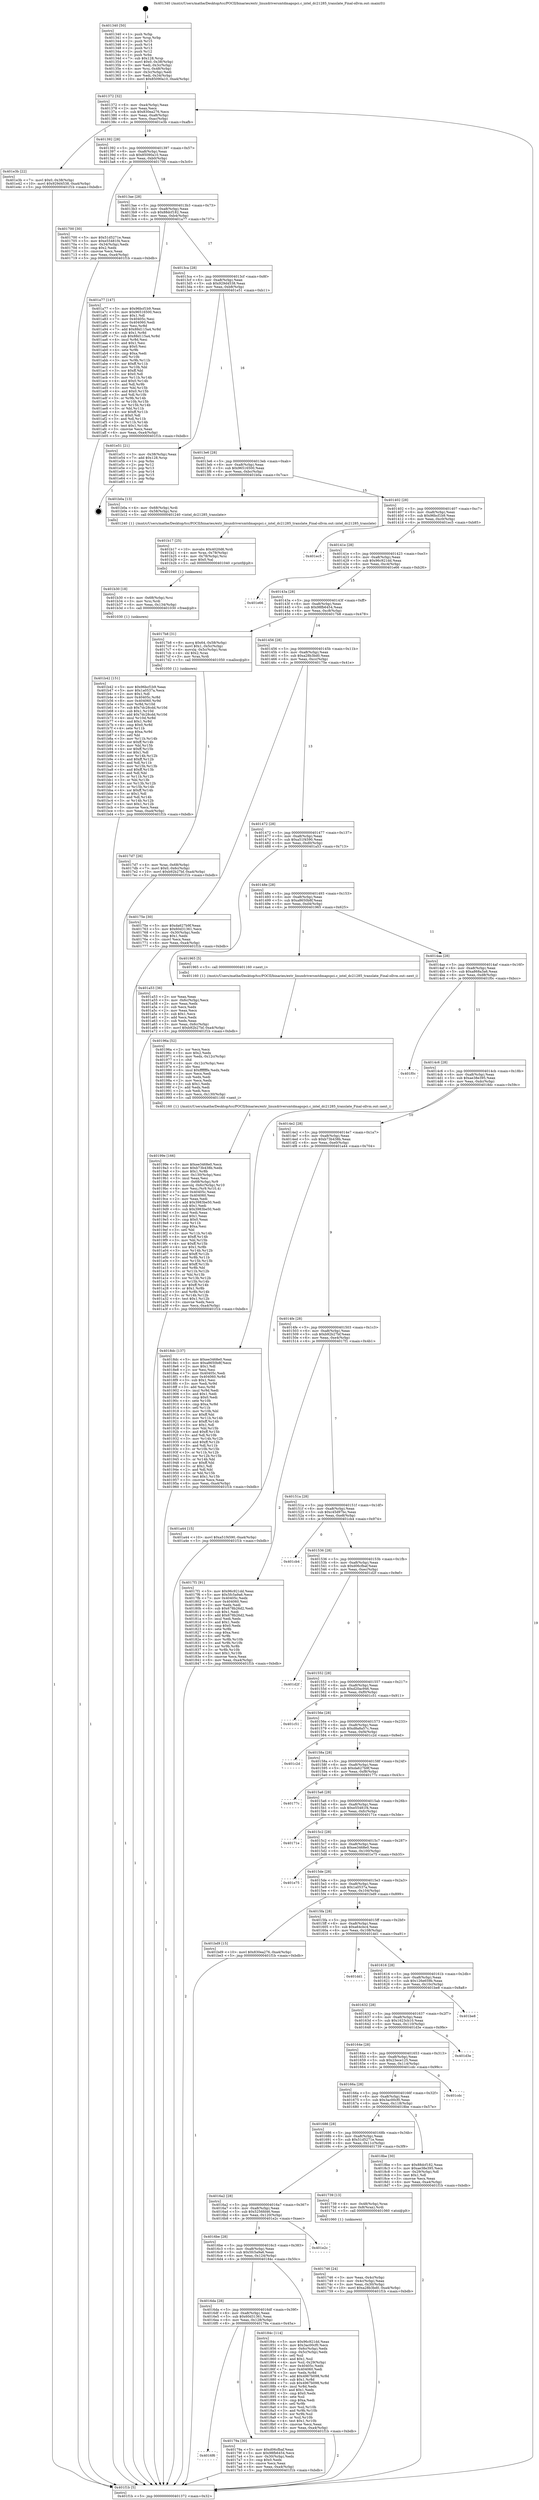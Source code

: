 digraph "0x401340" {
  label = "0x401340 (/mnt/c/Users/mathe/Desktop/tcc/POCII/binaries/extr_linuxdriversmtdmapspci.c_intel_dc21285_translate_Final-ollvm.out::main(0))"
  labelloc = "t"
  node[shape=record]

  Entry [label="",width=0.3,height=0.3,shape=circle,fillcolor=black,style=filled]
  "0x401372" [label="{
     0x401372 [32]\l
     | [instrs]\l
     &nbsp;&nbsp;0x401372 \<+6\>: mov -0xa4(%rbp),%eax\l
     &nbsp;&nbsp;0x401378 \<+2\>: mov %eax,%ecx\l
     &nbsp;&nbsp;0x40137a \<+6\>: sub $0x830ea276,%ecx\l
     &nbsp;&nbsp;0x401380 \<+6\>: mov %eax,-0xa8(%rbp)\l
     &nbsp;&nbsp;0x401386 \<+6\>: mov %ecx,-0xac(%rbp)\l
     &nbsp;&nbsp;0x40138c \<+6\>: je 0000000000401e3b \<main+0xafb\>\l
  }"]
  "0x401e3b" [label="{
     0x401e3b [22]\l
     | [instrs]\l
     &nbsp;&nbsp;0x401e3b \<+7\>: movl $0x0,-0x38(%rbp)\l
     &nbsp;&nbsp;0x401e42 \<+10\>: movl $0x929d4538,-0xa4(%rbp)\l
     &nbsp;&nbsp;0x401e4c \<+5\>: jmp 0000000000401f1b \<main+0xbdb\>\l
  }"]
  "0x401392" [label="{
     0x401392 [28]\l
     | [instrs]\l
     &nbsp;&nbsp;0x401392 \<+5\>: jmp 0000000000401397 \<main+0x57\>\l
     &nbsp;&nbsp;0x401397 \<+6\>: mov -0xa8(%rbp),%eax\l
     &nbsp;&nbsp;0x40139d \<+5\>: sub $0x85090a10,%eax\l
     &nbsp;&nbsp;0x4013a2 \<+6\>: mov %eax,-0xb0(%rbp)\l
     &nbsp;&nbsp;0x4013a8 \<+6\>: je 0000000000401700 \<main+0x3c0\>\l
  }"]
  Exit [label="",width=0.3,height=0.3,shape=circle,fillcolor=black,style=filled,peripheries=2]
  "0x401700" [label="{
     0x401700 [30]\l
     | [instrs]\l
     &nbsp;&nbsp;0x401700 \<+5\>: mov $0x51d5271e,%eax\l
     &nbsp;&nbsp;0x401705 \<+5\>: mov $0xe55481f4,%ecx\l
     &nbsp;&nbsp;0x40170a \<+3\>: mov -0x34(%rbp),%edx\l
     &nbsp;&nbsp;0x40170d \<+3\>: cmp $0x2,%edx\l
     &nbsp;&nbsp;0x401710 \<+3\>: cmovne %ecx,%eax\l
     &nbsp;&nbsp;0x401713 \<+6\>: mov %eax,-0xa4(%rbp)\l
     &nbsp;&nbsp;0x401719 \<+5\>: jmp 0000000000401f1b \<main+0xbdb\>\l
  }"]
  "0x4013ae" [label="{
     0x4013ae [28]\l
     | [instrs]\l
     &nbsp;&nbsp;0x4013ae \<+5\>: jmp 00000000004013b3 \<main+0x73\>\l
     &nbsp;&nbsp;0x4013b3 \<+6\>: mov -0xa8(%rbp),%eax\l
     &nbsp;&nbsp;0x4013b9 \<+5\>: sub $0x88dcf182,%eax\l
     &nbsp;&nbsp;0x4013be \<+6\>: mov %eax,-0xb4(%rbp)\l
     &nbsp;&nbsp;0x4013c4 \<+6\>: je 0000000000401a77 \<main+0x737\>\l
  }"]
  "0x401f1b" [label="{
     0x401f1b [5]\l
     | [instrs]\l
     &nbsp;&nbsp;0x401f1b \<+5\>: jmp 0000000000401372 \<main+0x32\>\l
  }"]
  "0x401340" [label="{
     0x401340 [50]\l
     | [instrs]\l
     &nbsp;&nbsp;0x401340 \<+1\>: push %rbp\l
     &nbsp;&nbsp;0x401341 \<+3\>: mov %rsp,%rbp\l
     &nbsp;&nbsp;0x401344 \<+2\>: push %r15\l
     &nbsp;&nbsp;0x401346 \<+2\>: push %r14\l
     &nbsp;&nbsp;0x401348 \<+2\>: push %r13\l
     &nbsp;&nbsp;0x40134a \<+2\>: push %r12\l
     &nbsp;&nbsp;0x40134c \<+1\>: push %rbx\l
     &nbsp;&nbsp;0x40134d \<+7\>: sub $0x128,%rsp\l
     &nbsp;&nbsp;0x401354 \<+7\>: movl $0x0,-0x38(%rbp)\l
     &nbsp;&nbsp;0x40135b \<+3\>: mov %edi,-0x3c(%rbp)\l
     &nbsp;&nbsp;0x40135e \<+4\>: mov %rsi,-0x48(%rbp)\l
     &nbsp;&nbsp;0x401362 \<+3\>: mov -0x3c(%rbp),%edi\l
     &nbsp;&nbsp;0x401365 \<+3\>: mov %edi,-0x34(%rbp)\l
     &nbsp;&nbsp;0x401368 \<+10\>: movl $0x85090a10,-0xa4(%rbp)\l
  }"]
  "0x401b42" [label="{
     0x401b42 [151]\l
     | [instrs]\l
     &nbsp;&nbsp;0x401b42 \<+5\>: mov $0x96bcf1b9,%eax\l
     &nbsp;&nbsp;0x401b47 \<+5\>: mov $0x1a0537a,%ecx\l
     &nbsp;&nbsp;0x401b4c \<+2\>: mov $0x1,%dl\l
     &nbsp;&nbsp;0x401b4e \<+8\>: mov 0x40405c,%r8d\l
     &nbsp;&nbsp;0x401b56 \<+8\>: mov 0x404060,%r9d\l
     &nbsp;&nbsp;0x401b5e \<+3\>: mov %r8d,%r10d\l
     &nbsp;&nbsp;0x401b61 \<+7\>: sub $0x7dc28cdd,%r10d\l
     &nbsp;&nbsp;0x401b68 \<+4\>: sub $0x1,%r10d\l
     &nbsp;&nbsp;0x401b6c \<+7\>: add $0x7dc28cdd,%r10d\l
     &nbsp;&nbsp;0x401b73 \<+4\>: imul %r10d,%r8d\l
     &nbsp;&nbsp;0x401b77 \<+4\>: and $0x1,%r8d\l
     &nbsp;&nbsp;0x401b7b \<+4\>: cmp $0x0,%r8d\l
     &nbsp;&nbsp;0x401b7f \<+4\>: sete %r11b\l
     &nbsp;&nbsp;0x401b83 \<+4\>: cmp $0xa,%r9d\l
     &nbsp;&nbsp;0x401b87 \<+3\>: setl %bl\l
     &nbsp;&nbsp;0x401b8a \<+3\>: mov %r11b,%r14b\l
     &nbsp;&nbsp;0x401b8d \<+4\>: xor $0xff,%r14b\l
     &nbsp;&nbsp;0x401b91 \<+3\>: mov %bl,%r15b\l
     &nbsp;&nbsp;0x401b94 \<+4\>: xor $0xff,%r15b\l
     &nbsp;&nbsp;0x401b98 \<+3\>: xor $0x1,%dl\l
     &nbsp;&nbsp;0x401b9b \<+3\>: mov %r14b,%r12b\l
     &nbsp;&nbsp;0x401b9e \<+4\>: and $0xff,%r12b\l
     &nbsp;&nbsp;0x401ba2 \<+3\>: and %dl,%r11b\l
     &nbsp;&nbsp;0x401ba5 \<+3\>: mov %r15b,%r13b\l
     &nbsp;&nbsp;0x401ba8 \<+4\>: and $0xff,%r13b\l
     &nbsp;&nbsp;0x401bac \<+2\>: and %dl,%bl\l
     &nbsp;&nbsp;0x401bae \<+3\>: or %r11b,%r12b\l
     &nbsp;&nbsp;0x401bb1 \<+3\>: or %bl,%r13b\l
     &nbsp;&nbsp;0x401bb4 \<+3\>: xor %r13b,%r12b\l
     &nbsp;&nbsp;0x401bb7 \<+3\>: or %r15b,%r14b\l
     &nbsp;&nbsp;0x401bba \<+4\>: xor $0xff,%r14b\l
     &nbsp;&nbsp;0x401bbe \<+3\>: or $0x1,%dl\l
     &nbsp;&nbsp;0x401bc1 \<+3\>: and %dl,%r14b\l
     &nbsp;&nbsp;0x401bc4 \<+3\>: or %r14b,%r12b\l
     &nbsp;&nbsp;0x401bc7 \<+4\>: test $0x1,%r12b\l
     &nbsp;&nbsp;0x401bcb \<+3\>: cmovne %ecx,%eax\l
     &nbsp;&nbsp;0x401bce \<+6\>: mov %eax,-0xa4(%rbp)\l
     &nbsp;&nbsp;0x401bd4 \<+5\>: jmp 0000000000401f1b \<main+0xbdb\>\l
  }"]
  "0x401a77" [label="{
     0x401a77 [147]\l
     | [instrs]\l
     &nbsp;&nbsp;0x401a77 \<+5\>: mov $0x96bcf1b9,%eax\l
     &nbsp;&nbsp;0x401a7c \<+5\>: mov $0x96516500,%ecx\l
     &nbsp;&nbsp;0x401a81 \<+2\>: mov $0x1,%dl\l
     &nbsp;&nbsp;0x401a83 \<+7\>: mov 0x40405c,%esi\l
     &nbsp;&nbsp;0x401a8a \<+7\>: mov 0x404060,%edi\l
     &nbsp;&nbsp;0x401a91 \<+3\>: mov %esi,%r8d\l
     &nbsp;&nbsp;0x401a94 \<+7\>: add $0x88d115a4,%r8d\l
     &nbsp;&nbsp;0x401a9b \<+4\>: sub $0x1,%r8d\l
     &nbsp;&nbsp;0x401a9f \<+7\>: sub $0x88d115a4,%r8d\l
     &nbsp;&nbsp;0x401aa6 \<+4\>: imul %r8d,%esi\l
     &nbsp;&nbsp;0x401aaa \<+3\>: and $0x1,%esi\l
     &nbsp;&nbsp;0x401aad \<+3\>: cmp $0x0,%esi\l
     &nbsp;&nbsp;0x401ab0 \<+4\>: sete %r9b\l
     &nbsp;&nbsp;0x401ab4 \<+3\>: cmp $0xa,%edi\l
     &nbsp;&nbsp;0x401ab7 \<+4\>: setl %r10b\l
     &nbsp;&nbsp;0x401abb \<+3\>: mov %r9b,%r11b\l
     &nbsp;&nbsp;0x401abe \<+4\>: xor $0xff,%r11b\l
     &nbsp;&nbsp;0x401ac2 \<+3\>: mov %r10b,%bl\l
     &nbsp;&nbsp;0x401ac5 \<+3\>: xor $0xff,%bl\l
     &nbsp;&nbsp;0x401ac8 \<+3\>: xor $0x0,%dl\l
     &nbsp;&nbsp;0x401acb \<+3\>: mov %r11b,%r14b\l
     &nbsp;&nbsp;0x401ace \<+4\>: and $0x0,%r14b\l
     &nbsp;&nbsp;0x401ad2 \<+3\>: and %dl,%r9b\l
     &nbsp;&nbsp;0x401ad5 \<+3\>: mov %bl,%r15b\l
     &nbsp;&nbsp;0x401ad8 \<+4\>: and $0x0,%r15b\l
     &nbsp;&nbsp;0x401adc \<+3\>: and %dl,%r10b\l
     &nbsp;&nbsp;0x401adf \<+3\>: or %r9b,%r14b\l
     &nbsp;&nbsp;0x401ae2 \<+3\>: or %r10b,%r15b\l
     &nbsp;&nbsp;0x401ae5 \<+3\>: xor %r15b,%r14b\l
     &nbsp;&nbsp;0x401ae8 \<+3\>: or %bl,%r11b\l
     &nbsp;&nbsp;0x401aeb \<+4\>: xor $0xff,%r11b\l
     &nbsp;&nbsp;0x401aef \<+3\>: or $0x0,%dl\l
     &nbsp;&nbsp;0x401af2 \<+3\>: and %dl,%r11b\l
     &nbsp;&nbsp;0x401af5 \<+3\>: or %r11b,%r14b\l
     &nbsp;&nbsp;0x401af8 \<+4\>: test $0x1,%r14b\l
     &nbsp;&nbsp;0x401afc \<+3\>: cmovne %ecx,%eax\l
     &nbsp;&nbsp;0x401aff \<+6\>: mov %eax,-0xa4(%rbp)\l
     &nbsp;&nbsp;0x401b05 \<+5\>: jmp 0000000000401f1b \<main+0xbdb\>\l
  }"]
  "0x4013ca" [label="{
     0x4013ca [28]\l
     | [instrs]\l
     &nbsp;&nbsp;0x4013ca \<+5\>: jmp 00000000004013cf \<main+0x8f\>\l
     &nbsp;&nbsp;0x4013cf \<+6\>: mov -0xa8(%rbp),%eax\l
     &nbsp;&nbsp;0x4013d5 \<+5\>: sub $0x929d4538,%eax\l
     &nbsp;&nbsp;0x4013da \<+6\>: mov %eax,-0xb8(%rbp)\l
     &nbsp;&nbsp;0x4013e0 \<+6\>: je 0000000000401e51 \<main+0xb11\>\l
  }"]
  "0x401b30" [label="{
     0x401b30 [18]\l
     | [instrs]\l
     &nbsp;&nbsp;0x401b30 \<+4\>: mov -0x68(%rbp),%rsi\l
     &nbsp;&nbsp;0x401b34 \<+3\>: mov %rsi,%rdi\l
     &nbsp;&nbsp;0x401b37 \<+6\>: mov %eax,-0x134(%rbp)\l
     &nbsp;&nbsp;0x401b3d \<+5\>: call 0000000000401030 \<free@plt\>\l
     | [calls]\l
     &nbsp;&nbsp;0x401030 \{1\} (unknown)\l
  }"]
  "0x401e51" [label="{
     0x401e51 [21]\l
     | [instrs]\l
     &nbsp;&nbsp;0x401e51 \<+3\>: mov -0x38(%rbp),%eax\l
     &nbsp;&nbsp;0x401e54 \<+7\>: add $0x128,%rsp\l
     &nbsp;&nbsp;0x401e5b \<+1\>: pop %rbx\l
     &nbsp;&nbsp;0x401e5c \<+2\>: pop %r12\l
     &nbsp;&nbsp;0x401e5e \<+2\>: pop %r13\l
     &nbsp;&nbsp;0x401e60 \<+2\>: pop %r14\l
     &nbsp;&nbsp;0x401e62 \<+2\>: pop %r15\l
     &nbsp;&nbsp;0x401e64 \<+1\>: pop %rbp\l
     &nbsp;&nbsp;0x401e65 \<+1\>: ret\l
  }"]
  "0x4013e6" [label="{
     0x4013e6 [28]\l
     | [instrs]\l
     &nbsp;&nbsp;0x4013e6 \<+5\>: jmp 00000000004013eb \<main+0xab\>\l
     &nbsp;&nbsp;0x4013eb \<+6\>: mov -0xa8(%rbp),%eax\l
     &nbsp;&nbsp;0x4013f1 \<+5\>: sub $0x96516500,%eax\l
     &nbsp;&nbsp;0x4013f6 \<+6\>: mov %eax,-0xbc(%rbp)\l
     &nbsp;&nbsp;0x4013fc \<+6\>: je 0000000000401b0a \<main+0x7ca\>\l
  }"]
  "0x401b17" [label="{
     0x401b17 [25]\l
     | [instrs]\l
     &nbsp;&nbsp;0x401b17 \<+10\>: movabs $0x4020d6,%rdi\l
     &nbsp;&nbsp;0x401b21 \<+4\>: mov %rax,-0x78(%rbp)\l
     &nbsp;&nbsp;0x401b25 \<+4\>: mov -0x78(%rbp),%rsi\l
     &nbsp;&nbsp;0x401b29 \<+2\>: mov $0x0,%al\l
     &nbsp;&nbsp;0x401b2b \<+5\>: call 0000000000401040 \<printf@plt\>\l
     | [calls]\l
     &nbsp;&nbsp;0x401040 \{1\} (unknown)\l
  }"]
  "0x401b0a" [label="{
     0x401b0a [13]\l
     | [instrs]\l
     &nbsp;&nbsp;0x401b0a \<+4\>: mov -0x68(%rbp),%rdi\l
     &nbsp;&nbsp;0x401b0e \<+4\>: mov -0x58(%rbp),%rsi\l
     &nbsp;&nbsp;0x401b12 \<+5\>: call 0000000000401240 \<intel_dc21285_translate\>\l
     | [calls]\l
     &nbsp;&nbsp;0x401240 \{1\} (/mnt/c/Users/mathe/Desktop/tcc/POCII/binaries/extr_linuxdriversmtdmapspci.c_intel_dc21285_translate_Final-ollvm.out::intel_dc21285_translate)\l
  }"]
  "0x401402" [label="{
     0x401402 [28]\l
     | [instrs]\l
     &nbsp;&nbsp;0x401402 \<+5\>: jmp 0000000000401407 \<main+0xc7\>\l
     &nbsp;&nbsp;0x401407 \<+6\>: mov -0xa8(%rbp),%eax\l
     &nbsp;&nbsp;0x40140d \<+5\>: sub $0x96bcf1b9,%eax\l
     &nbsp;&nbsp;0x401412 \<+6\>: mov %eax,-0xc0(%rbp)\l
     &nbsp;&nbsp;0x401418 \<+6\>: je 0000000000401ec5 \<main+0xb85\>\l
  }"]
  "0x40199e" [label="{
     0x40199e [166]\l
     | [instrs]\l
     &nbsp;&nbsp;0x40199e \<+5\>: mov $0xee3468e0,%ecx\l
     &nbsp;&nbsp;0x4019a3 \<+5\>: mov $0xb73b438b,%edx\l
     &nbsp;&nbsp;0x4019a8 \<+3\>: mov $0x1,%r8b\l
     &nbsp;&nbsp;0x4019ab \<+6\>: mov -0x130(%rbp),%esi\l
     &nbsp;&nbsp;0x4019b1 \<+3\>: imul %eax,%esi\l
     &nbsp;&nbsp;0x4019b4 \<+4\>: mov -0x68(%rbp),%r9\l
     &nbsp;&nbsp;0x4019b8 \<+4\>: movslq -0x6c(%rbp),%r10\l
     &nbsp;&nbsp;0x4019bc \<+4\>: mov %esi,(%r9,%r10,4)\l
     &nbsp;&nbsp;0x4019c0 \<+7\>: mov 0x40405c,%eax\l
     &nbsp;&nbsp;0x4019c7 \<+7\>: mov 0x404060,%esi\l
     &nbsp;&nbsp;0x4019ce \<+2\>: mov %eax,%edi\l
     &nbsp;&nbsp;0x4019d0 \<+6\>: add $0x3983be50,%edi\l
     &nbsp;&nbsp;0x4019d6 \<+3\>: sub $0x1,%edi\l
     &nbsp;&nbsp;0x4019d9 \<+6\>: sub $0x3983be50,%edi\l
     &nbsp;&nbsp;0x4019df \<+3\>: imul %edi,%eax\l
     &nbsp;&nbsp;0x4019e2 \<+3\>: and $0x1,%eax\l
     &nbsp;&nbsp;0x4019e5 \<+3\>: cmp $0x0,%eax\l
     &nbsp;&nbsp;0x4019e8 \<+4\>: sete %r11b\l
     &nbsp;&nbsp;0x4019ec \<+3\>: cmp $0xa,%esi\l
     &nbsp;&nbsp;0x4019ef \<+3\>: setl %bl\l
     &nbsp;&nbsp;0x4019f2 \<+3\>: mov %r11b,%r14b\l
     &nbsp;&nbsp;0x4019f5 \<+4\>: xor $0xff,%r14b\l
     &nbsp;&nbsp;0x4019f9 \<+3\>: mov %bl,%r15b\l
     &nbsp;&nbsp;0x4019fc \<+4\>: xor $0xff,%r15b\l
     &nbsp;&nbsp;0x401a00 \<+4\>: xor $0x1,%r8b\l
     &nbsp;&nbsp;0x401a04 \<+3\>: mov %r14b,%r12b\l
     &nbsp;&nbsp;0x401a07 \<+4\>: and $0xff,%r12b\l
     &nbsp;&nbsp;0x401a0b \<+3\>: and %r8b,%r11b\l
     &nbsp;&nbsp;0x401a0e \<+3\>: mov %r15b,%r13b\l
     &nbsp;&nbsp;0x401a11 \<+4\>: and $0xff,%r13b\l
     &nbsp;&nbsp;0x401a15 \<+3\>: and %r8b,%bl\l
     &nbsp;&nbsp;0x401a18 \<+3\>: or %r11b,%r12b\l
     &nbsp;&nbsp;0x401a1b \<+3\>: or %bl,%r13b\l
     &nbsp;&nbsp;0x401a1e \<+3\>: xor %r13b,%r12b\l
     &nbsp;&nbsp;0x401a21 \<+3\>: or %r15b,%r14b\l
     &nbsp;&nbsp;0x401a24 \<+4\>: xor $0xff,%r14b\l
     &nbsp;&nbsp;0x401a28 \<+4\>: or $0x1,%r8b\l
     &nbsp;&nbsp;0x401a2c \<+3\>: and %r8b,%r14b\l
     &nbsp;&nbsp;0x401a2f \<+3\>: or %r14b,%r12b\l
     &nbsp;&nbsp;0x401a32 \<+4\>: test $0x1,%r12b\l
     &nbsp;&nbsp;0x401a36 \<+3\>: cmovne %edx,%ecx\l
     &nbsp;&nbsp;0x401a39 \<+6\>: mov %ecx,-0xa4(%rbp)\l
     &nbsp;&nbsp;0x401a3f \<+5\>: jmp 0000000000401f1b \<main+0xbdb\>\l
  }"]
  "0x401ec5" [label="{
     0x401ec5\l
  }", style=dashed]
  "0x40141e" [label="{
     0x40141e [28]\l
     | [instrs]\l
     &nbsp;&nbsp;0x40141e \<+5\>: jmp 0000000000401423 \<main+0xe3\>\l
     &nbsp;&nbsp;0x401423 \<+6\>: mov -0xa8(%rbp),%eax\l
     &nbsp;&nbsp;0x401429 \<+5\>: sub $0x96c921dd,%eax\l
     &nbsp;&nbsp;0x40142e \<+6\>: mov %eax,-0xc4(%rbp)\l
     &nbsp;&nbsp;0x401434 \<+6\>: je 0000000000401e66 \<main+0xb26\>\l
  }"]
  "0x40196a" [label="{
     0x40196a [52]\l
     | [instrs]\l
     &nbsp;&nbsp;0x40196a \<+2\>: xor %ecx,%ecx\l
     &nbsp;&nbsp;0x40196c \<+5\>: mov $0x2,%edx\l
     &nbsp;&nbsp;0x401971 \<+6\>: mov %edx,-0x12c(%rbp)\l
     &nbsp;&nbsp;0x401977 \<+1\>: cltd\l
     &nbsp;&nbsp;0x401978 \<+6\>: mov -0x12c(%rbp),%esi\l
     &nbsp;&nbsp;0x40197e \<+2\>: idiv %esi\l
     &nbsp;&nbsp;0x401980 \<+6\>: imul $0xfffffffe,%edx,%edx\l
     &nbsp;&nbsp;0x401986 \<+2\>: mov %ecx,%edi\l
     &nbsp;&nbsp;0x401988 \<+2\>: sub %edx,%edi\l
     &nbsp;&nbsp;0x40198a \<+2\>: mov %ecx,%edx\l
     &nbsp;&nbsp;0x40198c \<+3\>: sub $0x1,%edx\l
     &nbsp;&nbsp;0x40198f \<+2\>: add %edx,%edi\l
     &nbsp;&nbsp;0x401991 \<+2\>: sub %edi,%ecx\l
     &nbsp;&nbsp;0x401993 \<+6\>: mov %ecx,-0x130(%rbp)\l
     &nbsp;&nbsp;0x401999 \<+5\>: call 0000000000401160 \<next_i\>\l
     | [calls]\l
     &nbsp;&nbsp;0x401160 \{1\} (/mnt/c/Users/mathe/Desktop/tcc/POCII/binaries/extr_linuxdriversmtdmapspci.c_intel_dc21285_translate_Final-ollvm.out::next_i)\l
  }"]
  "0x401e66" [label="{
     0x401e66\l
  }", style=dashed]
  "0x40143a" [label="{
     0x40143a [28]\l
     | [instrs]\l
     &nbsp;&nbsp;0x40143a \<+5\>: jmp 000000000040143f \<main+0xff\>\l
     &nbsp;&nbsp;0x40143f \<+6\>: mov -0xa8(%rbp),%eax\l
     &nbsp;&nbsp;0x401445 \<+5\>: sub $0x98fb6454,%eax\l
     &nbsp;&nbsp;0x40144a \<+6\>: mov %eax,-0xc8(%rbp)\l
     &nbsp;&nbsp;0x401450 \<+6\>: je 00000000004017b8 \<main+0x478\>\l
  }"]
  "0x4017d7" [label="{
     0x4017d7 [26]\l
     | [instrs]\l
     &nbsp;&nbsp;0x4017d7 \<+4\>: mov %rax,-0x68(%rbp)\l
     &nbsp;&nbsp;0x4017db \<+7\>: movl $0x0,-0x6c(%rbp)\l
     &nbsp;&nbsp;0x4017e2 \<+10\>: movl $0xb92b27bf,-0xa4(%rbp)\l
     &nbsp;&nbsp;0x4017ec \<+5\>: jmp 0000000000401f1b \<main+0xbdb\>\l
  }"]
  "0x4017b8" [label="{
     0x4017b8 [31]\l
     | [instrs]\l
     &nbsp;&nbsp;0x4017b8 \<+8\>: movq $0x64,-0x58(%rbp)\l
     &nbsp;&nbsp;0x4017c0 \<+7\>: movl $0x1,-0x5c(%rbp)\l
     &nbsp;&nbsp;0x4017c7 \<+4\>: movslq -0x5c(%rbp),%rax\l
     &nbsp;&nbsp;0x4017cb \<+4\>: shl $0x2,%rax\l
     &nbsp;&nbsp;0x4017cf \<+3\>: mov %rax,%rdi\l
     &nbsp;&nbsp;0x4017d2 \<+5\>: call 0000000000401050 \<malloc@plt\>\l
     | [calls]\l
     &nbsp;&nbsp;0x401050 \{1\} (unknown)\l
  }"]
  "0x401456" [label="{
     0x401456 [28]\l
     | [instrs]\l
     &nbsp;&nbsp;0x401456 \<+5\>: jmp 000000000040145b \<main+0x11b\>\l
     &nbsp;&nbsp;0x40145b \<+6\>: mov -0xa8(%rbp),%eax\l
     &nbsp;&nbsp;0x401461 \<+5\>: sub $0xa28b3bd0,%eax\l
     &nbsp;&nbsp;0x401466 \<+6\>: mov %eax,-0xcc(%rbp)\l
     &nbsp;&nbsp;0x40146c \<+6\>: je 000000000040175e \<main+0x41e\>\l
  }"]
  "0x4016f6" [label="{
     0x4016f6\l
  }", style=dashed]
  "0x40175e" [label="{
     0x40175e [30]\l
     | [instrs]\l
     &nbsp;&nbsp;0x40175e \<+5\>: mov $0xda627b9f,%eax\l
     &nbsp;&nbsp;0x401763 \<+5\>: mov $0x60d31361,%ecx\l
     &nbsp;&nbsp;0x401768 \<+3\>: mov -0x30(%rbp),%edx\l
     &nbsp;&nbsp;0x40176b \<+3\>: cmp $0x1,%edx\l
     &nbsp;&nbsp;0x40176e \<+3\>: cmovl %ecx,%eax\l
     &nbsp;&nbsp;0x401771 \<+6\>: mov %eax,-0xa4(%rbp)\l
     &nbsp;&nbsp;0x401777 \<+5\>: jmp 0000000000401f1b \<main+0xbdb\>\l
  }"]
  "0x401472" [label="{
     0x401472 [28]\l
     | [instrs]\l
     &nbsp;&nbsp;0x401472 \<+5\>: jmp 0000000000401477 \<main+0x137\>\l
     &nbsp;&nbsp;0x401477 \<+6\>: mov -0xa8(%rbp),%eax\l
     &nbsp;&nbsp;0x40147d \<+5\>: sub $0xa51f4590,%eax\l
     &nbsp;&nbsp;0x401482 \<+6\>: mov %eax,-0xd0(%rbp)\l
     &nbsp;&nbsp;0x401488 \<+6\>: je 0000000000401a53 \<main+0x713\>\l
  }"]
  "0x40179a" [label="{
     0x40179a [30]\l
     | [instrs]\l
     &nbsp;&nbsp;0x40179a \<+5\>: mov $0xd06cfbaf,%eax\l
     &nbsp;&nbsp;0x40179f \<+5\>: mov $0x98fb6454,%ecx\l
     &nbsp;&nbsp;0x4017a4 \<+3\>: mov -0x30(%rbp),%edx\l
     &nbsp;&nbsp;0x4017a7 \<+3\>: cmp $0x0,%edx\l
     &nbsp;&nbsp;0x4017aa \<+3\>: cmove %ecx,%eax\l
     &nbsp;&nbsp;0x4017ad \<+6\>: mov %eax,-0xa4(%rbp)\l
     &nbsp;&nbsp;0x4017b3 \<+5\>: jmp 0000000000401f1b \<main+0xbdb\>\l
  }"]
  "0x401a53" [label="{
     0x401a53 [36]\l
     | [instrs]\l
     &nbsp;&nbsp;0x401a53 \<+2\>: xor %eax,%eax\l
     &nbsp;&nbsp;0x401a55 \<+3\>: mov -0x6c(%rbp),%ecx\l
     &nbsp;&nbsp;0x401a58 \<+2\>: mov %eax,%edx\l
     &nbsp;&nbsp;0x401a5a \<+2\>: sub %ecx,%edx\l
     &nbsp;&nbsp;0x401a5c \<+2\>: mov %eax,%ecx\l
     &nbsp;&nbsp;0x401a5e \<+3\>: sub $0x1,%ecx\l
     &nbsp;&nbsp;0x401a61 \<+2\>: add %ecx,%edx\l
     &nbsp;&nbsp;0x401a63 \<+2\>: sub %edx,%eax\l
     &nbsp;&nbsp;0x401a65 \<+3\>: mov %eax,-0x6c(%rbp)\l
     &nbsp;&nbsp;0x401a68 \<+10\>: movl $0xb92b27bf,-0xa4(%rbp)\l
     &nbsp;&nbsp;0x401a72 \<+5\>: jmp 0000000000401f1b \<main+0xbdb\>\l
  }"]
  "0x40148e" [label="{
     0x40148e [28]\l
     | [instrs]\l
     &nbsp;&nbsp;0x40148e \<+5\>: jmp 0000000000401493 \<main+0x153\>\l
     &nbsp;&nbsp;0x401493 \<+6\>: mov -0xa8(%rbp),%eax\l
     &nbsp;&nbsp;0x401499 \<+5\>: sub $0xa8650b8f,%eax\l
     &nbsp;&nbsp;0x40149e \<+6\>: mov %eax,-0xd4(%rbp)\l
     &nbsp;&nbsp;0x4014a4 \<+6\>: je 0000000000401965 \<main+0x625\>\l
  }"]
  "0x4016da" [label="{
     0x4016da [28]\l
     | [instrs]\l
     &nbsp;&nbsp;0x4016da \<+5\>: jmp 00000000004016df \<main+0x39f\>\l
     &nbsp;&nbsp;0x4016df \<+6\>: mov -0xa8(%rbp),%eax\l
     &nbsp;&nbsp;0x4016e5 \<+5\>: sub $0x60d31361,%eax\l
     &nbsp;&nbsp;0x4016ea \<+6\>: mov %eax,-0x128(%rbp)\l
     &nbsp;&nbsp;0x4016f0 \<+6\>: je 000000000040179a \<main+0x45a\>\l
  }"]
  "0x401965" [label="{
     0x401965 [5]\l
     | [instrs]\l
     &nbsp;&nbsp;0x401965 \<+5\>: call 0000000000401160 \<next_i\>\l
     | [calls]\l
     &nbsp;&nbsp;0x401160 \{1\} (/mnt/c/Users/mathe/Desktop/tcc/POCII/binaries/extr_linuxdriversmtdmapspci.c_intel_dc21285_translate_Final-ollvm.out::next_i)\l
  }"]
  "0x4014aa" [label="{
     0x4014aa [28]\l
     | [instrs]\l
     &nbsp;&nbsp;0x4014aa \<+5\>: jmp 00000000004014af \<main+0x16f\>\l
     &nbsp;&nbsp;0x4014af \<+6\>: mov -0xa8(%rbp),%eax\l
     &nbsp;&nbsp;0x4014b5 \<+5\>: sub $0xa868a3a6,%eax\l
     &nbsp;&nbsp;0x4014ba \<+6\>: mov %eax,-0xd8(%rbp)\l
     &nbsp;&nbsp;0x4014c0 \<+6\>: je 0000000000401f0c \<main+0xbcc\>\l
  }"]
  "0x40184c" [label="{
     0x40184c [114]\l
     | [instrs]\l
     &nbsp;&nbsp;0x40184c \<+5\>: mov $0x96c921dd,%eax\l
     &nbsp;&nbsp;0x401851 \<+5\>: mov $0x3ac00cf0,%ecx\l
     &nbsp;&nbsp;0x401856 \<+3\>: mov -0x6c(%rbp),%edx\l
     &nbsp;&nbsp;0x401859 \<+3\>: cmp -0x5c(%rbp),%edx\l
     &nbsp;&nbsp;0x40185c \<+4\>: setl %sil\l
     &nbsp;&nbsp;0x401860 \<+4\>: and $0x1,%sil\l
     &nbsp;&nbsp;0x401864 \<+4\>: mov %sil,-0x29(%rbp)\l
     &nbsp;&nbsp;0x401868 \<+7\>: mov 0x40405c,%edx\l
     &nbsp;&nbsp;0x40186f \<+7\>: mov 0x404060,%edi\l
     &nbsp;&nbsp;0x401876 \<+3\>: mov %edx,%r8d\l
     &nbsp;&nbsp;0x401879 \<+7\>: add $0x4967b098,%r8d\l
     &nbsp;&nbsp;0x401880 \<+4\>: sub $0x1,%r8d\l
     &nbsp;&nbsp;0x401884 \<+7\>: sub $0x4967b098,%r8d\l
     &nbsp;&nbsp;0x40188b \<+4\>: imul %r8d,%edx\l
     &nbsp;&nbsp;0x40188f \<+3\>: and $0x1,%edx\l
     &nbsp;&nbsp;0x401892 \<+3\>: cmp $0x0,%edx\l
     &nbsp;&nbsp;0x401895 \<+4\>: sete %sil\l
     &nbsp;&nbsp;0x401899 \<+3\>: cmp $0xa,%edi\l
     &nbsp;&nbsp;0x40189c \<+4\>: setl %r9b\l
     &nbsp;&nbsp;0x4018a0 \<+3\>: mov %sil,%r10b\l
     &nbsp;&nbsp;0x4018a3 \<+3\>: and %r9b,%r10b\l
     &nbsp;&nbsp;0x4018a6 \<+3\>: xor %r9b,%sil\l
     &nbsp;&nbsp;0x4018a9 \<+3\>: or %sil,%r10b\l
     &nbsp;&nbsp;0x4018ac \<+4\>: test $0x1,%r10b\l
     &nbsp;&nbsp;0x4018b0 \<+3\>: cmovne %ecx,%eax\l
     &nbsp;&nbsp;0x4018b3 \<+6\>: mov %eax,-0xa4(%rbp)\l
     &nbsp;&nbsp;0x4018b9 \<+5\>: jmp 0000000000401f1b \<main+0xbdb\>\l
  }"]
  "0x401f0c" [label="{
     0x401f0c\l
  }", style=dashed]
  "0x4014c6" [label="{
     0x4014c6 [28]\l
     | [instrs]\l
     &nbsp;&nbsp;0x4014c6 \<+5\>: jmp 00000000004014cb \<main+0x18b\>\l
     &nbsp;&nbsp;0x4014cb \<+6\>: mov -0xa8(%rbp),%eax\l
     &nbsp;&nbsp;0x4014d1 \<+5\>: sub $0xae38e395,%eax\l
     &nbsp;&nbsp;0x4014d6 \<+6\>: mov %eax,-0xdc(%rbp)\l
     &nbsp;&nbsp;0x4014dc \<+6\>: je 00000000004018dc \<main+0x59c\>\l
  }"]
  "0x4016be" [label="{
     0x4016be [28]\l
     | [instrs]\l
     &nbsp;&nbsp;0x4016be \<+5\>: jmp 00000000004016c3 \<main+0x383\>\l
     &nbsp;&nbsp;0x4016c3 \<+6\>: mov -0xa8(%rbp),%eax\l
     &nbsp;&nbsp;0x4016c9 \<+5\>: sub $0x5fc5a9a6,%eax\l
     &nbsp;&nbsp;0x4016ce \<+6\>: mov %eax,-0x124(%rbp)\l
     &nbsp;&nbsp;0x4016d4 \<+6\>: je 000000000040184c \<main+0x50c\>\l
  }"]
  "0x4018dc" [label="{
     0x4018dc [137]\l
     | [instrs]\l
     &nbsp;&nbsp;0x4018dc \<+5\>: mov $0xee3468e0,%eax\l
     &nbsp;&nbsp;0x4018e1 \<+5\>: mov $0xa8650b8f,%ecx\l
     &nbsp;&nbsp;0x4018e6 \<+2\>: mov $0x1,%dl\l
     &nbsp;&nbsp;0x4018e8 \<+2\>: xor %esi,%esi\l
     &nbsp;&nbsp;0x4018ea \<+7\>: mov 0x40405c,%edi\l
     &nbsp;&nbsp;0x4018f1 \<+8\>: mov 0x404060,%r8d\l
     &nbsp;&nbsp;0x4018f9 \<+3\>: sub $0x1,%esi\l
     &nbsp;&nbsp;0x4018fc \<+3\>: mov %edi,%r9d\l
     &nbsp;&nbsp;0x4018ff \<+3\>: add %esi,%r9d\l
     &nbsp;&nbsp;0x401902 \<+4\>: imul %r9d,%edi\l
     &nbsp;&nbsp;0x401906 \<+3\>: and $0x1,%edi\l
     &nbsp;&nbsp;0x401909 \<+3\>: cmp $0x0,%edi\l
     &nbsp;&nbsp;0x40190c \<+4\>: sete %r10b\l
     &nbsp;&nbsp;0x401910 \<+4\>: cmp $0xa,%r8d\l
     &nbsp;&nbsp;0x401914 \<+4\>: setl %r11b\l
     &nbsp;&nbsp;0x401918 \<+3\>: mov %r10b,%bl\l
     &nbsp;&nbsp;0x40191b \<+3\>: xor $0xff,%bl\l
     &nbsp;&nbsp;0x40191e \<+3\>: mov %r11b,%r14b\l
     &nbsp;&nbsp;0x401921 \<+4\>: xor $0xff,%r14b\l
     &nbsp;&nbsp;0x401925 \<+3\>: xor $0x1,%dl\l
     &nbsp;&nbsp;0x401928 \<+3\>: mov %bl,%r15b\l
     &nbsp;&nbsp;0x40192b \<+4\>: and $0xff,%r15b\l
     &nbsp;&nbsp;0x40192f \<+3\>: and %dl,%r10b\l
     &nbsp;&nbsp;0x401932 \<+3\>: mov %r14b,%r12b\l
     &nbsp;&nbsp;0x401935 \<+4\>: and $0xff,%r12b\l
     &nbsp;&nbsp;0x401939 \<+3\>: and %dl,%r11b\l
     &nbsp;&nbsp;0x40193c \<+3\>: or %r10b,%r15b\l
     &nbsp;&nbsp;0x40193f \<+3\>: or %r11b,%r12b\l
     &nbsp;&nbsp;0x401942 \<+3\>: xor %r12b,%r15b\l
     &nbsp;&nbsp;0x401945 \<+3\>: or %r14b,%bl\l
     &nbsp;&nbsp;0x401948 \<+3\>: xor $0xff,%bl\l
     &nbsp;&nbsp;0x40194b \<+3\>: or $0x1,%dl\l
     &nbsp;&nbsp;0x40194e \<+2\>: and %dl,%bl\l
     &nbsp;&nbsp;0x401950 \<+3\>: or %bl,%r15b\l
     &nbsp;&nbsp;0x401953 \<+4\>: test $0x1,%r15b\l
     &nbsp;&nbsp;0x401957 \<+3\>: cmovne %ecx,%eax\l
     &nbsp;&nbsp;0x40195a \<+6\>: mov %eax,-0xa4(%rbp)\l
     &nbsp;&nbsp;0x401960 \<+5\>: jmp 0000000000401f1b \<main+0xbdb\>\l
  }"]
  "0x4014e2" [label="{
     0x4014e2 [28]\l
     | [instrs]\l
     &nbsp;&nbsp;0x4014e2 \<+5\>: jmp 00000000004014e7 \<main+0x1a7\>\l
     &nbsp;&nbsp;0x4014e7 \<+6\>: mov -0xa8(%rbp),%eax\l
     &nbsp;&nbsp;0x4014ed \<+5\>: sub $0xb73b438b,%eax\l
     &nbsp;&nbsp;0x4014f2 \<+6\>: mov %eax,-0xe0(%rbp)\l
     &nbsp;&nbsp;0x4014f8 \<+6\>: je 0000000000401a44 \<main+0x704\>\l
  }"]
  "0x401e2c" [label="{
     0x401e2c\l
  }", style=dashed]
  "0x401a44" [label="{
     0x401a44 [15]\l
     | [instrs]\l
     &nbsp;&nbsp;0x401a44 \<+10\>: movl $0xa51f4590,-0xa4(%rbp)\l
     &nbsp;&nbsp;0x401a4e \<+5\>: jmp 0000000000401f1b \<main+0xbdb\>\l
  }"]
  "0x4014fe" [label="{
     0x4014fe [28]\l
     | [instrs]\l
     &nbsp;&nbsp;0x4014fe \<+5\>: jmp 0000000000401503 \<main+0x1c3\>\l
     &nbsp;&nbsp;0x401503 \<+6\>: mov -0xa8(%rbp),%eax\l
     &nbsp;&nbsp;0x401509 \<+5\>: sub $0xb92b27bf,%eax\l
     &nbsp;&nbsp;0x40150e \<+6\>: mov %eax,-0xe4(%rbp)\l
     &nbsp;&nbsp;0x401514 \<+6\>: je 00000000004017f1 \<main+0x4b1\>\l
  }"]
  "0x401746" [label="{
     0x401746 [24]\l
     | [instrs]\l
     &nbsp;&nbsp;0x401746 \<+3\>: mov %eax,-0x4c(%rbp)\l
     &nbsp;&nbsp;0x401749 \<+3\>: mov -0x4c(%rbp),%eax\l
     &nbsp;&nbsp;0x40174c \<+3\>: mov %eax,-0x30(%rbp)\l
     &nbsp;&nbsp;0x40174f \<+10\>: movl $0xa28b3bd0,-0xa4(%rbp)\l
     &nbsp;&nbsp;0x401759 \<+5\>: jmp 0000000000401f1b \<main+0xbdb\>\l
  }"]
  "0x4017f1" [label="{
     0x4017f1 [91]\l
     | [instrs]\l
     &nbsp;&nbsp;0x4017f1 \<+5\>: mov $0x96c921dd,%eax\l
     &nbsp;&nbsp;0x4017f6 \<+5\>: mov $0x5fc5a9a6,%ecx\l
     &nbsp;&nbsp;0x4017fb \<+7\>: mov 0x40405c,%edx\l
     &nbsp;&nbsp;0x401802 \<+7\>: mov 0x404060,%esi\l
     &nbsp;&nbsp;0x401809 \<+2\>: mov %edx,%edi\l
     &nbsp;&nbsp;0x40180b \<+6\>: sub $0x678b26d2,%edi\l
     &nbsp;&nbsp;0x401811 \<+3\>: sub $0x1,%edi\l
     &nbsp;&nbsp;0x401814 \<+6\>: add $0x678b26d2,%edi\l
     &nbsp;&nbsp;0x40181a \<+3\>: imul %edi,%edx\l
     &nbsp;&nbsp;0x40181d \<+3\>: and $0x1,%edx\l
     &nbsp;&nbsp;0x401820 \<+3\>: cmp $0x0,%edx\l
     &nbsp;&nbsp;0x401823 \<+4\>: sete %r8b\l
     &nbsp;&nbsp;0x401827 \<+3\>: cmp $0xa,%esi\l
     &nbsp;&nbsp;0x40182a \<+4\>: setl %r9b\l
     &nbsp;&nbsp;0x40182e \<+3\>: mov %r8b,%r10b\l
     &nbsp;&nbsp;0x401831 \<+3\>: and %r9b,%r10b\l
     &nbsp;&nbsp;0x401834 \<+3\>: xor %r9b,%r8b\l
     &nbsp;&nbsp;0x401837 \<+3\>: or %r8b,%r10b\l
     &nbsp;&nbsp;0x40183a \<+4\>: test $0x1,%r10b\l
     &nbsp;&nbsp;0x40183e \<+3\>: cmovne %ecx,%eax\l
     &nbsp;&nbsp;0x401841 \<+6\>: mov %eax,-0xa4(%rbp)\l
     &nbsp;&nbsp;0x401847 \<+5\>: jmp 0000000000401f1b \<main+0xbdb\>\l
  }"]
  "0x40151a" [label="{
     0x40151a [28]\l
     | [instrs]\l
     &nbsp;&nbsp;0x40151a \<+5\>: jmp 000000000040151f \<main+0x1df\>\l
     &nbsp;&nbsp;0x40151f \<+6\>: mov -0xa8(%rbp),%eax\l
     &nbsp;&nbsp;0x401525 \<+5\>: sub $0xc45d97bc,%eax\l
     &nbsp;&nbsp;0x40152a \<+6\>: mov %eax,-0xe8(%rbp)\l
     &nbsp;&nbsp;0x401530 \<+6\>: je 0000000000401cb4 \<main+0x974\>\l
  }"]
  "0x4016a2" [label="{
     0x4016a2 [28]\l
     | [instrs]\l
     &nbsp;&nbsp;0x4016a2 \<+5\>: jmp 00000000004016a7 \<main+0x367\>\l
     &nbsp;&nbsp;0x4016a7 \<+6\>: mov -0xa8(%rbp),%eax\l
     &nbsp;&nbsp;0x4016ad \<+5\>: sub $0x5256fd46,%eax\l
     &nbsp;&nbsp;0x4016b2 \<+6\>: mov %eax,-0x120(%rbp)\l
     &nbsp;&nbsp;0x4016b8 \<+6\>: je 0000000000401e2c \<main+0xaec\>\l
  }"]
  "0x401cb4" [label="{
     0x401cb4\l
  }", style=dashed]
  "0x401536" [label="{
     0x401536 [28]\l
     | [instrs]\l
     &nbsp;&nbsp;0x401536 \<+5\>: jmp 000000000040153b \<main+0x1fb\>\l
     &nbsp;&nbsp;0x40153b \<+6\>: mov -0xa8(%rbp),%eax\l
     &nbsp;&nbsp;0x401541 \<+5\>: sub $0xd06cfbaf,%eax\l
     &nbsp;&nbsp;0x401546 \<+6\>: mov %eax,-0xec(%rbp)\l
     &nbsp;&nbsp;0x40154c \<+6\>: je 0000000000401d2f \<main+0x9ef\>\l
  }"]
  "0x401739" [label="{
     0x401739 [13]\l
     | [instrs]\l
     &nbsp;&nbsp;0x401739 \<+4\>: mov -0x48(%rbp),%rax\l
     &nbsp;&nbsp;0x40173d \<+4\>: mov 0x8(%rax),%rdi\l
     &nbsp;&nbsp;0x401741 \<+5\>: call 0000000000401060 \<atoi@plt\>\l
     | [calls]\l
     &nbsp;&nbsp;0x401060 \{1\} (unknown)\l
  }"]
  "0x401d2f" [label="{
     0x401d2f\l
  }", style=dashed]
  "0x401552" [label="{
     0x401552 [28]\l
     | [instrs]\l
     &nbsp;&nbsp;0x401552 \<+5\>: jmp 0000000000401557 \<main+0x217\>\l
     &nbsp;&nbsp;0x401557 \<+6\>: mov -0xa8(%rbp),%eax\l
     &nbsp;&nbsp;0x40155d \<+5\>: sub $0xd20ac946,%eax\l
     &nbsp;&nbsp;0x401562 \<+6\>: mov %eax,-0xf0(%rbp)\l
     &nbsp;&nbsp;0x401568 \<+6\>: je 0000000000401c51 \<main+0x911\>\l
  }"]
  "0x401686" [label="{
     0x401686 [28]\l
     | [instrs]\l
     &nbsp;&nbsp;0x401686 \<+5\>: jmp 000000000040168b \<main+0x34b\>\l
     &nbsp;&nbsp;0x40168b \<+6\>: mov -0xa8(%rbp),%eax\l
     &nbsp;&nbsp;0x401691 \<+5\>: sub $0x51d5271e,%eax\l
     &nbsp;&nbsp;0x401696 \<+6\>: mov %eax,-0x11c(%rbp)\l
     &nbsp;&nbsp;0x40169c \<+6\>: je 0000000000401739 \<main+0x3f9\>\l
  }"]
  "0x401c51" [label="{
     0x401c51\l
  }", style=dashed]
  "0x40156e" [label="{
     0x40156e [28]\l
     | [instrs]\l
     &nbsp;&nbsp;0x40156e \<+5\>: jmp 0000000000401573 \<main+0x233\>\l
     &nbsp;&nbsp;0x401573 \<+6\>: mov -0xa8(%rbp),%eax\l
     &nbsp;&nbsp;0x401579 \<+5\>: sub $0xd8a8a57c,%eax\l
     &nbsp;&nbsp;0x40157e \<+6\>: mov %eax,-0xf4(%rbp)\l
     &nbsp;&nbsp;0x401584 \<+6\>: je 0000000000401c2d \<main+0x8ed\>\l
  }"]
  "0x4018be" [label="{
     0x4018be [30]\l
     | [instrs]\l
     &nbsp;&nbsp;0x4018be \<+5\>: mov $0x88dcf182,%eax\l
     &nbsp;&nbsp;0x4018c3 \<+5\>: mov $0xae38e395,%ecx\l
     &nbsp;&nbsp;0x4018c8 \<+3\>: mov -0x29(%rbp),%dl\l
     &nbsp;&nbsp;0x4018cb \<+3\>: test $0x1,%dl\l
     &nbsp;&nbsp;0x4018ce \<+3\>: cmovne %ecx,%eax\l
     &nbsp;&nbsp;0x4018d1 \<+6\>: mov %eax,-0xa4(%rbp)\l
     &nbsp;&nbsp;0x4018d7 \<+5\>: jmp 0000000000401f1b \<main+0xbdb\>\l
  }"]
  "0x401c2d" [label="{
     0x401c2d\l
  }", style=dashed]
  "0x40158a" [label="{
     0x40158a [28]\l
     | [instrs]\l
     &nbsp;&nbsp;0x40158a \<+5\>: jmp 000000000040158f \<main+0x24f\>\l
     &nbsp;&nbsp;0x40158f \<+6\>: mov -0xa8(%rbp),%eax\l
     &nbsp;&nbsp;0x401595 \<+5\>: sub $0xda627b9f,%eax\l
     &nbsp;&nbsp;0x40159a \<+6\>: mov %eax,-0xf8(%rbp)\l
     &nbsp;&nbsp;0x4015a0 \<+6\>: je 000000000040177c \<main+0x43c\>\l
  }"]
  "0x40166a" [label="{
     0x40166a [28]\l
     | [instrs]\l
     &nbsp;&nbsp;0x40166a \<+5\>: jmp 000000000040166f \<main+0x32f\>\l
     &nbsp;&nbsp;0x40166f \<+6\>: mov -0xa8(%rbp),%eax\l
     &nbsp;&nbsp;0x401675 \<+5\>: sub $0x3ac00cf0,%eax\l
     &nbsp;&nbsp;0x40167a \<+6\>: mov %eax,-0x118(%rbp)\l
     &nbsp;&nbsp;0x401680 \<+6\>: je 00000000004018be \<main+0x57e\>\l
  }"]
  "0x40177c" [label="{
     0x40177c\l
  }", style=dashed]
  "0x4015a6" [label="{
     0x4015a6 [28]\l
     | [instrs]\l
     &nbsp;&nbsp;0x4015a6 \<+5\>: jmp 00000000004015ab \<main+0x26b\>\l
     &nbsp;&nbsp;0x4015ab \<+6\>: mov -0xa8(%rbp),%eax\l
     &nbsp;&nbsp;0x4015b1 \<+5\>: sub $0xe55481f4,%eax\l
     &nbsp;&nbsp;0x4015b6 \<+6\>: mov %eax,-0xfc(%rbp)\l
     &nbsp;&nbsp;0x4015bc \<+6\>: je 000000000040171e \<main+0x3de\>\l
  }"]
  "0x401cdc" [label="{
     0x401cdc\l
  }", style=dashed]
  "0x40171e" [label="{
     0x40171e\l
  }", style=dashed]
  "0x4015c2" [label="{
     0x4015c2 [28]\l
     | [instrs]\l
     &nbsp;&nbsp;0x4015c2 \<+5\>: jmp 00000000004015c7 \<main+0x287\>\l
     &nbsp;&nbsp;0x4015c7 \<+6\>: mov -0xa8(%rbp),%eax\l
     &nbsp;&nbsp;0x4015cd \<+5\>: sub $0xee3468e0,%eax\l
     &nbsp;&nbsp;0x4015d2 \<+6\>: mov %eax,-0x100(%rbp)\l
     &nbsp;&nbsp;0x4015d8 \<+6\>: je 0000000000401e75 \<main+0xb35\>\l
  }"]
  "0x40164e" [label="{
     0x40164e [28]\l
     | [instrs]\l
     &nbsp;&nbsp;0x40164e \<+5\>: jmp 0000000000401653 \<main+0x313\>\l
     &nbsp;&nbsp;0x401653 \<+6\>: mov -0xa8(%rbp),%eax\l
     &nbsp;&nbsp;0x401659 \<+5\>: sub $0x23ece125,%eax\l
     &nbsp;&nbsp;0x40165e \<+6\>: mov %eax,-0x114(%rbp)\l
     &nbsp;&nbsp;0x401664 \<+6\>: je 0000000000401cdc \<main+0x99c\>\l
  }"]
  "0x401e75" [label="{
     0x401e75\l
  }", style=dashed]
  "0x4015de" [label="{
     0x4015de [28]\l
     | [instrs]\l
     &nbsp;&nbsp;0x4015de \<+5\>: jmp 00000000004015e3 \<main+0x2a3\>\l
     &nbsp;&nbsp;0x4015e3 \<+6\>: mov -0xa8(%rbp),%eax\l
     &nbsp;&nbsp;0x4015e9 \<+5\>: sub $0x1a0537a,%eax\l
     &nbsp;&nbsp;0x4015ee \<+6\>: mov %eax,-0x104(%rbp)\l
     &nbsp;&nbsp;0x4015f4 \<+6\>: je 0000000000401bd9 \<main+0x899\>\l
  }"]
  "0x401d3e" [label="{
     0x401d3e\l
  }", style=dashed]
  "0x401bd9" [label="{
     0x401bd9 [15]\l
     | [instrs]\l
     &nbsp;&nbsp;0x401bd9 \<+10\>: movl $0x830ea276,-0xa4(%rbp)\l
     &nbsp;&nbsp;0x401be3 \<+5\>: jmp 0000000000401f1b \<main+0xbdb\>\l
  }"]
  "0x4015fa" [label="{
     0x4015fa [28]\l
     | [instrs]\l
     &nbsp;&nbsp;0x4015fa \<+5\>: jmp 00000000004015ff \<main+0x2bf\>\l
     &nbsp;&nbsp;0x4015ff \<+6\>: mov -0xa8(%rbp),%eax\l
     &nbsp;&nbsp;0x401605 \<+5\>: sub $0xa64cbc4,%eax\l
     &nbsp;&nbsp;0x40160a \<+6\>: mov %eax,-0x108(%rbp)\l
     &nbsp;&nbsp;0x401610 \<+6\>: je 0000000000401dd1 \<main+0xa91\>\l
  }"]
  "0x401632" [label="{
     0x401632 [28]\l
     | [instrs]\l
     &nbsp;&nbsp;0x401632 \<+5\>: jmp 0000000000401637 \<main+0x2f7\>\l
     &nbsp;&nbsp;0x401637 \<+6\>: mov -0xa8(%rbp),%eax\l
     &nbsp;&nbsp;0x40163d \<+5\>: sub $0x1623cb10,%eax\l
     &nbsp;&nbsp;0x401642 \<+6\>: mov %eax,-0x110(%rbp)\l
     &nbsp;&nbsp;0x401648 \<+6\>: je 0000000000401d3e \<main+0x9fe\>\l
  }"]
  "0x401dd1" [label="{
     0x401dd1\l
  }", style=dashed]
  "0x401616" [label="{
     0x401616 [28]\l
     | [instrs]\l
     &nbsp;&nbsp;0x401616 \<+5\>: jmp 000000000040161b \<main+0x2db\>\l
     &nbsp;&nbsp;0x40161b \<+6\>: mov -0xa8(%rbp),%eax\l
     &nbsp;&nbsp;0x401621 \<+5\>: sub $0x126e659b,%eax\l
     &nbsp;&nbsp;0x401626 \<+6\>: mov %eax,-0x10c(%rbp)\l
     &nbsp;&nbsp;0x40162c \<+6\>: je 0000000000401be8 \<main+0x8a8\>\l
  }"]
  "0x401be8" [label="{
     0x401be8\l
  }", style=dashed]
  Entry -> "0x401340" [label=" 1"]
  "0x401372" -> "0x401e3b" [label=" 1"]
  "0x401372" -> "0x401392" [label=" 19"]
  "0x401e51" -> Exit [label=" 1"]
  "0x401392" -> "0x401700" [label=" 1"]
  "0x401392" -> "0x4013ae" [label=" 18"]
  "0x401700" -> "0x401f1b" [label=" 1"]
  "0x401340" -> "0x401372" [label=" 1"]
  "0x401f1b" -> "0x401372" [label=" 19"]
  "0x401e3b" -> "0x401f1b" [label=" 1"]
  "0x4013ae" -> "0x401a77" [label=" 1"]
  "0x4013ae" -> "0x4013ca" [label=" 17"]
  "0x401bd9" -> "0x401f1b" [label=" 1"]
  "0x4013ca" -> "0x401e51" [label=" 1"]
  "0x4013ca" -> "0x4013e6" [label=" 16"]
  "0x401b42" -> "0x401f1b" [label=" 1"]
  "0x4013e6" -> "0x401b0a" [label=" 1"]
  "0x4013e6" -> "0x401402" [label=" 15"]
  "0x401b30" -> "0x401b42" [label=" 1"]
  "0x401402" -> "0x401ec5" [label=" 0"]
  "0x401402" -> "0x40141e" [label=" 15"]
  "0x401b17" -> "0x401b30" [label=" 1"]
  "0x40141e" -> "0x401e66" [label=" 0"]
  "0x40141e" -> "0x40143a" [label=" 15"]
  "0x401b0a" -> "0x401b17" [label=" 1"]
  "0x40143a" -> "0x4017b8" [label=" 1"]
  "0x40143a" -> "0x401456" [label=" 14"]
  "0x401a77" -> "0x401f1b" [label=" 1"]
  "0x401456" -> "0x40175e" [label=" 1"]
  "0x401456" -> "0x401472" [label=" 13"]
  "0x401a53" -> "0x401f1b" [label=" 1"]
  "0x401472" -> "0x401a53" [label=" 1"]
  "0x401472" -> "0x40148e" [label=" 12"]
  "0x401a44" -> "0x401f1b" [label=" 1"]
  "0x40148e" -> "0x401965" [label=" 1"]
  "0x40148e" -> "0x4014aa" [label=" 11"]
  "0x40196a" -> "0x40199e" [label=" 1"]
  "0x4014aa" -> "0x401f0c" [label=" 0"]
  "0x4014aa" -> "0x4014c6" [label=" 11"]
  "0x401965" -> "0x40196a" [label=" 1"]
  "0x4014c6" -> "0x4018dc" [label=" 1"]
  "0x4014c6" -> "0x4014e2" [label=" 10"]
  "0x4018be" -> "0x401f1b" [label=" 2"]
  "0x4014e2" -> "0x401a44" [label=" 1"]
  "0x4014e2" -> "0x4014fe" [label=" 9"]
  "0x40184c" -> "0x401f1b" [label=" 2"]
  "0x4014fe" -> "0x4017f1" [label=" 2"]
  "0x4014fe" -> "0x40151a" [label=" 7"]
  "0x4017d7" -> "0x401f1b" [label=" 1"]
  "0x40151a" -> "0x401cb4" [label=" 0"]
  "0x40151a" -> "0x401536" [label=" 7"]
  "0x4017b8" -> "0x4017d7" [label=" 1"]
  "0x401536" -> "0x401d2f" [label=" 0"]
  "0x401536" -> "0x401552" [label=" 7"]
  "0x40179a" -> "0x401f1b" [label=" 1"]
  "0x401552" -> "0x401c51" [label=" 0"]
  "0x401552" -> "0x40156e" [label=" 7"]
  "0x4016da" -> "0x40179a" [label=" 1"]
  "0x40156e" -> "0x401c2d" [label=" 0"]
  "0x40156e" -> "0x40158a" [label=" 7"]
  "0x40199e" -> "0x401f1b" [label=" 1"]
  "0x40158a" -> "0x40177c" [label=" 0"]
  "0x40158a" -> "0x4015a6" [label=" 7"]
  "0x4016be" -> "0x40184c" [label=" 2"]
  "0x4015a6" -> "0x40171e" [label=" 0"]
  "0x4015a6" -> "0x4015c2" [label=" 7"]
  "0x4018dc" -> "0x401f1b" [label=" 1"]
  "0x4015c2" -> "0x401e75" [label=" 0"]
  "0x4015c2" -> "0x4015de" [label=" 7"]
  "0x4016a2" -> "0x401e2c" [label=" 0"]
  "0x4015de" -> "0x401bd9" [label=" 1"]
  "0x4015de" -> "0x4015fa" [label=" 6"]
  "0x4017f1" -> "0x401f1b" [label=" 2"]
  "0x4015fa" -> "0x401dd1" [label=" 0"]
  "0x4015fa" -> "0x401616" [label=" 6"]
  "0x401746" -> "0x401f1b" [label=" 1"]
  "0x401616" -> "0x401be8" [label=" 0"]
  "0x401616" -> "0x401632" [label=" 6"]
  "0x40175e" -> "0x401f1b" [label=" 1"]
  "0x401632" -> "0x401d3e" [label=" 0"]
  "0x401632" -> "0x40164e" [label=" 6"]
  "0x4016a2" -> "0x4016be" [label=" 3"]
  "0x40164e" -> "0x401cdc" [label=" 0"]
  "0x40164e" -> "0x40166a" [label=" 6"]
  "0x4016be" -> "0x4016da" [label=" 1"]
  "0x40166a" -> "0x4018be" [label=" 2"]
  "0x40166a" -> "0x401686" [label=" 4"]
  "0x4016da" -> "0x4016f6" [label=" 0"]
  "0x401686" -> "0x401739" [label=" 1"]
  "0x401686" -> "0x4016a2" [label=" 3"]
  "0x401739" -> "0x401746" [label=" 1"]
}
